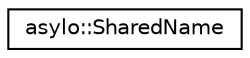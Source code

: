digraph "Graphical Class Hierarchy"
{
  edge [fontname="Helvetica",fontsize="10",labelfontname="Helvetica",labelfontsize="10"];
  node [fontname="Helvetica",fontsize="10",shape=record];
  rankdir="LR";
  Node0 [label="asylo::SharedName",height=0.2,width=0.4,color="black", fillcolor="white", style="filled",URL="$classasylo_1_1SharedName.html",tooltip="A name shared between trusted and untrusted code. "];
}
